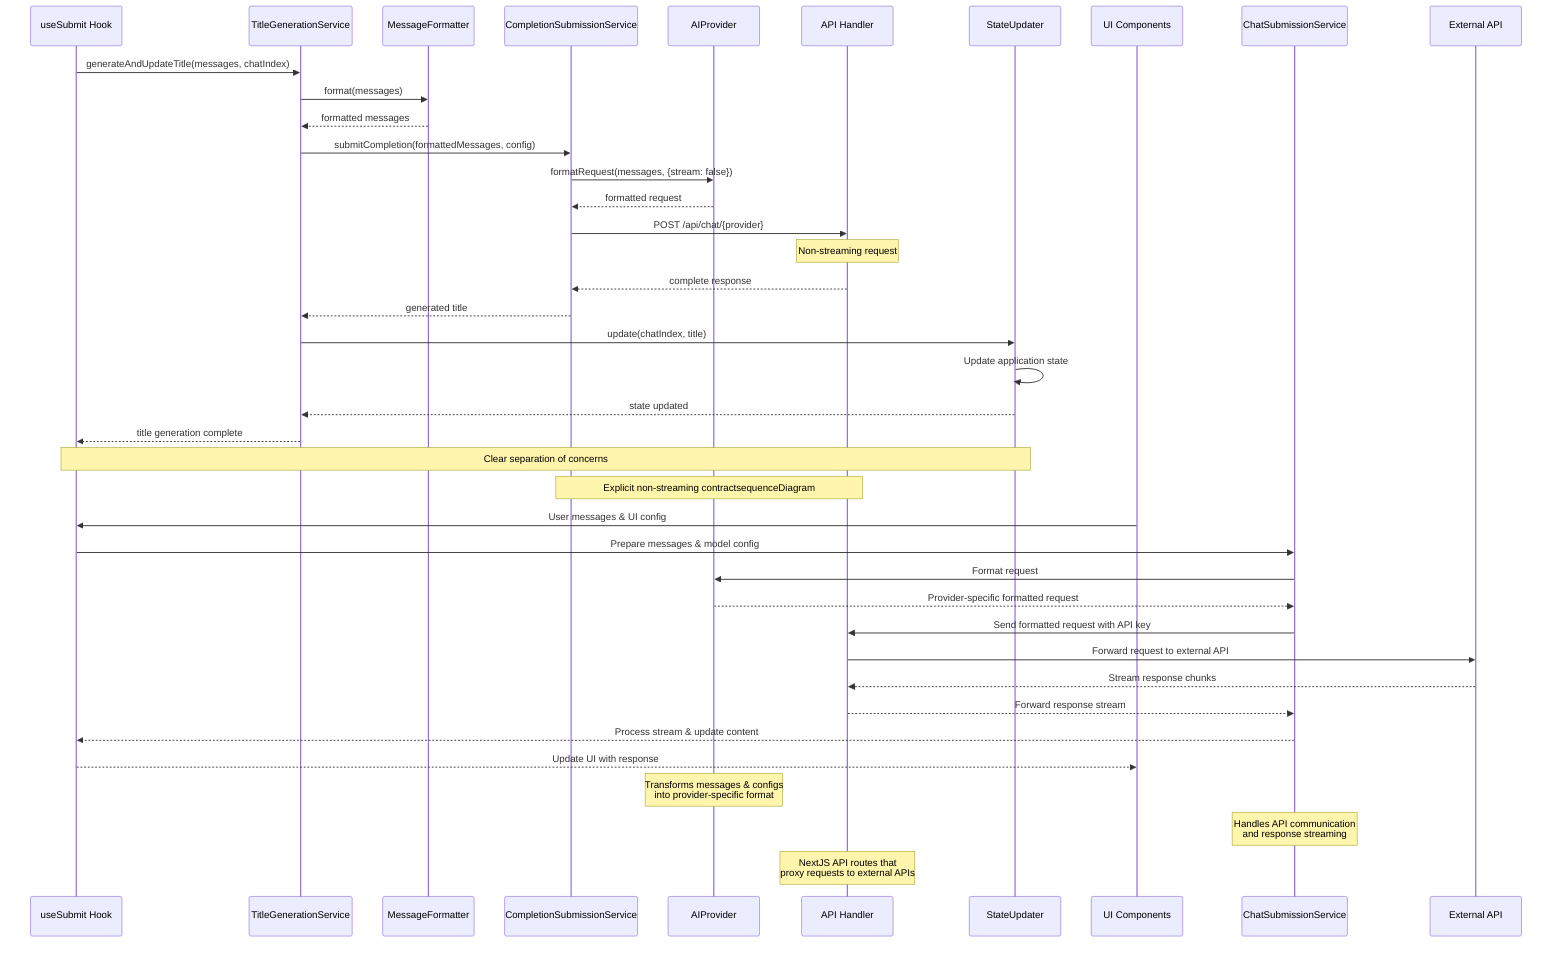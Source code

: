 sequenceDiagram
    participant Hook as useTitleGeneration
    participant TitleService as TitleGenerationService
    participant Formatter as MessageFormatter
    participant SubmissionService as CompletionSubmissionService
    participant Provider as AIProvider
    participant API as API Handler
    participant StateUpdater as StateUpdater

    Hook->>TitleService: generateAndUpdateTitle(messages, chatIndex)
    TitleService->>Formatter: format(messages)
    Formatter-->>TitleService: formatted messages

    TitleService->>SubmissionService: submitCompletion(formattedMessages, config)
    SubmissionService->>Provider: formatRequest(messages, {stream: false})
    Provider-->>SubmissionService: formatted request

    SubmissionService->>API: POST /api/chat/{provider}
    Note over API: Non-streaming request
    API-->>SubmissionService: complete response
    SubmissionService-->>TitleService: generated title

    TitleService->>StateUpdater: update(chatIndex, title)
    StateUpdater->>StateUpdater: Update application state
    StateUpdater-->>TitleService: state updated
    TitleService-->>Hook: title generation complete

    Note over Hook,StateUpdater: Clear separation of concerns
    Note over SubmissionService,API: Explicit non-streaming contractsequenceDiagram
    participant UI as UI Components
    participant Hook as useSubmit Hook
    participant Service as ChatSubmissionService
    participant Provider as AIProvider
    participant API as API Handler
    participant External as External API

    UI->>Hook: User messages & UI config
    Hook->>Service: Prepare messages & model config
    Service->>Provider: Format request
    
    Provider-->>Service: Provider-specific formatted request
    
    Service->>API: Send formatted request with API key
    API->>External: Forward request to external API
    
    External-->>API: Stream response chunks
    API-->>Service: Forward response stream
    Service-->>Hook: Process stream & update content
    Hook-->>UI: Update UI with response
    
    note over Provider: Transforms messages & configs<br/>into provider-specific format
    note over Service: Handles API communication<br/>and response streaming
    note over API: NextJS API routes that<br/>proxy requests to external APIs